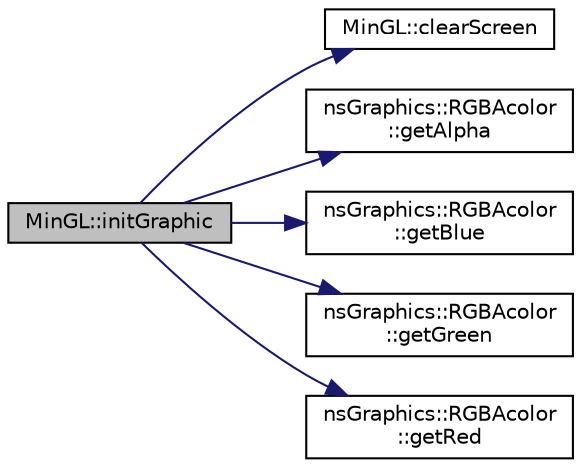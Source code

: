 digraph "MinGL::initGraphic"
{
 // LATEX_PDF_SIZE
  edge [fontname="Helvetica",fontsize="10",labelfontname="Helvetica",labelfontsize="10"];
  node [fontname="Helvetica",fontsize="10",shape=record];
  rankdir="LR";
  Node1 [label="MinGL::initGraphic",height=0.2,width=0.4,color="black", fillcolor="grey75", style="filled", fontcolor="black",tooltip="Initialise minGL et ouvre la fenêtre."];
  Node1 -> Node2 [color="midnightblue",fontsize="10",style="solid",fontname="Helvetica"];
  Node2 [label="MinGL::clearScreen",height=0.2,width=0.4,color="black", fillcolor="white", style="filled",URL="$class_min_g_l.html#a86c940758616957683ffb2e239bba774",tooltip="Efface l'écran avec la couleur de fond spécifiée."];
  Node1 -> Node3 [color="midnightblue",fontsize="10",style="solid",fontname="Helvetica"];
  Node3 [label="nsGraphics::RGBAcolor\l::getAlpha",height=0.2,width=0.4,color="black", fillcolor="white", style="filled",URL="$classns_graphics_1_1_r_g_b_acolor.html#a76299c507a113e326c01fe4b0bca2b1e",tooltip="Récupère le taux de transparence."];
  Node1 -> Node4 [color="midnightblue",fontsize="10",style="solid",fontname="Helvetica"];
  Node4 [label="nsGraphics::RGBAcolor\l::getBlue",height=0.2,width=0.4,color="black", fillcolor="white", style="filled",URL="$classns_graphics_1_1_r_g_b_acolor.html#a9ac0893426cce20a177d6ea7af1d7129",tooltip="Récupère le taux de bleu."];
  Node1 -> Node5 [color="midnightblue",fontsize="10",style="solid",fontname="Helvetica"];
  Node5 [label="nsGraphics::RGBAcolor\l::getGreen",height=0.2,width=0.4,color="black", fillcolor="white", style="filled",URL="$classns_graphics_1_1_r_g_b_acolor.html#a5f2dc1550c34149fc5cbc1629b54d7e4",tooltip="Récupère le taux de vert."];
  Node1 -> Node6 [color="midnightblue",fontsize="10",style="solid",fontname="Helvetica"];
  Node6 [label="nsGraphics::RGBAcolor\l::getRed",height=0.2,width=0.4,color="black", fillcolor="white", style="filled",URL="$classns_graphics_1_1_r_g_b_acolor.html#a55e40085f904b696a0bc63aed6258b79",tooltip="Récupère le taux de rouge."];
}
